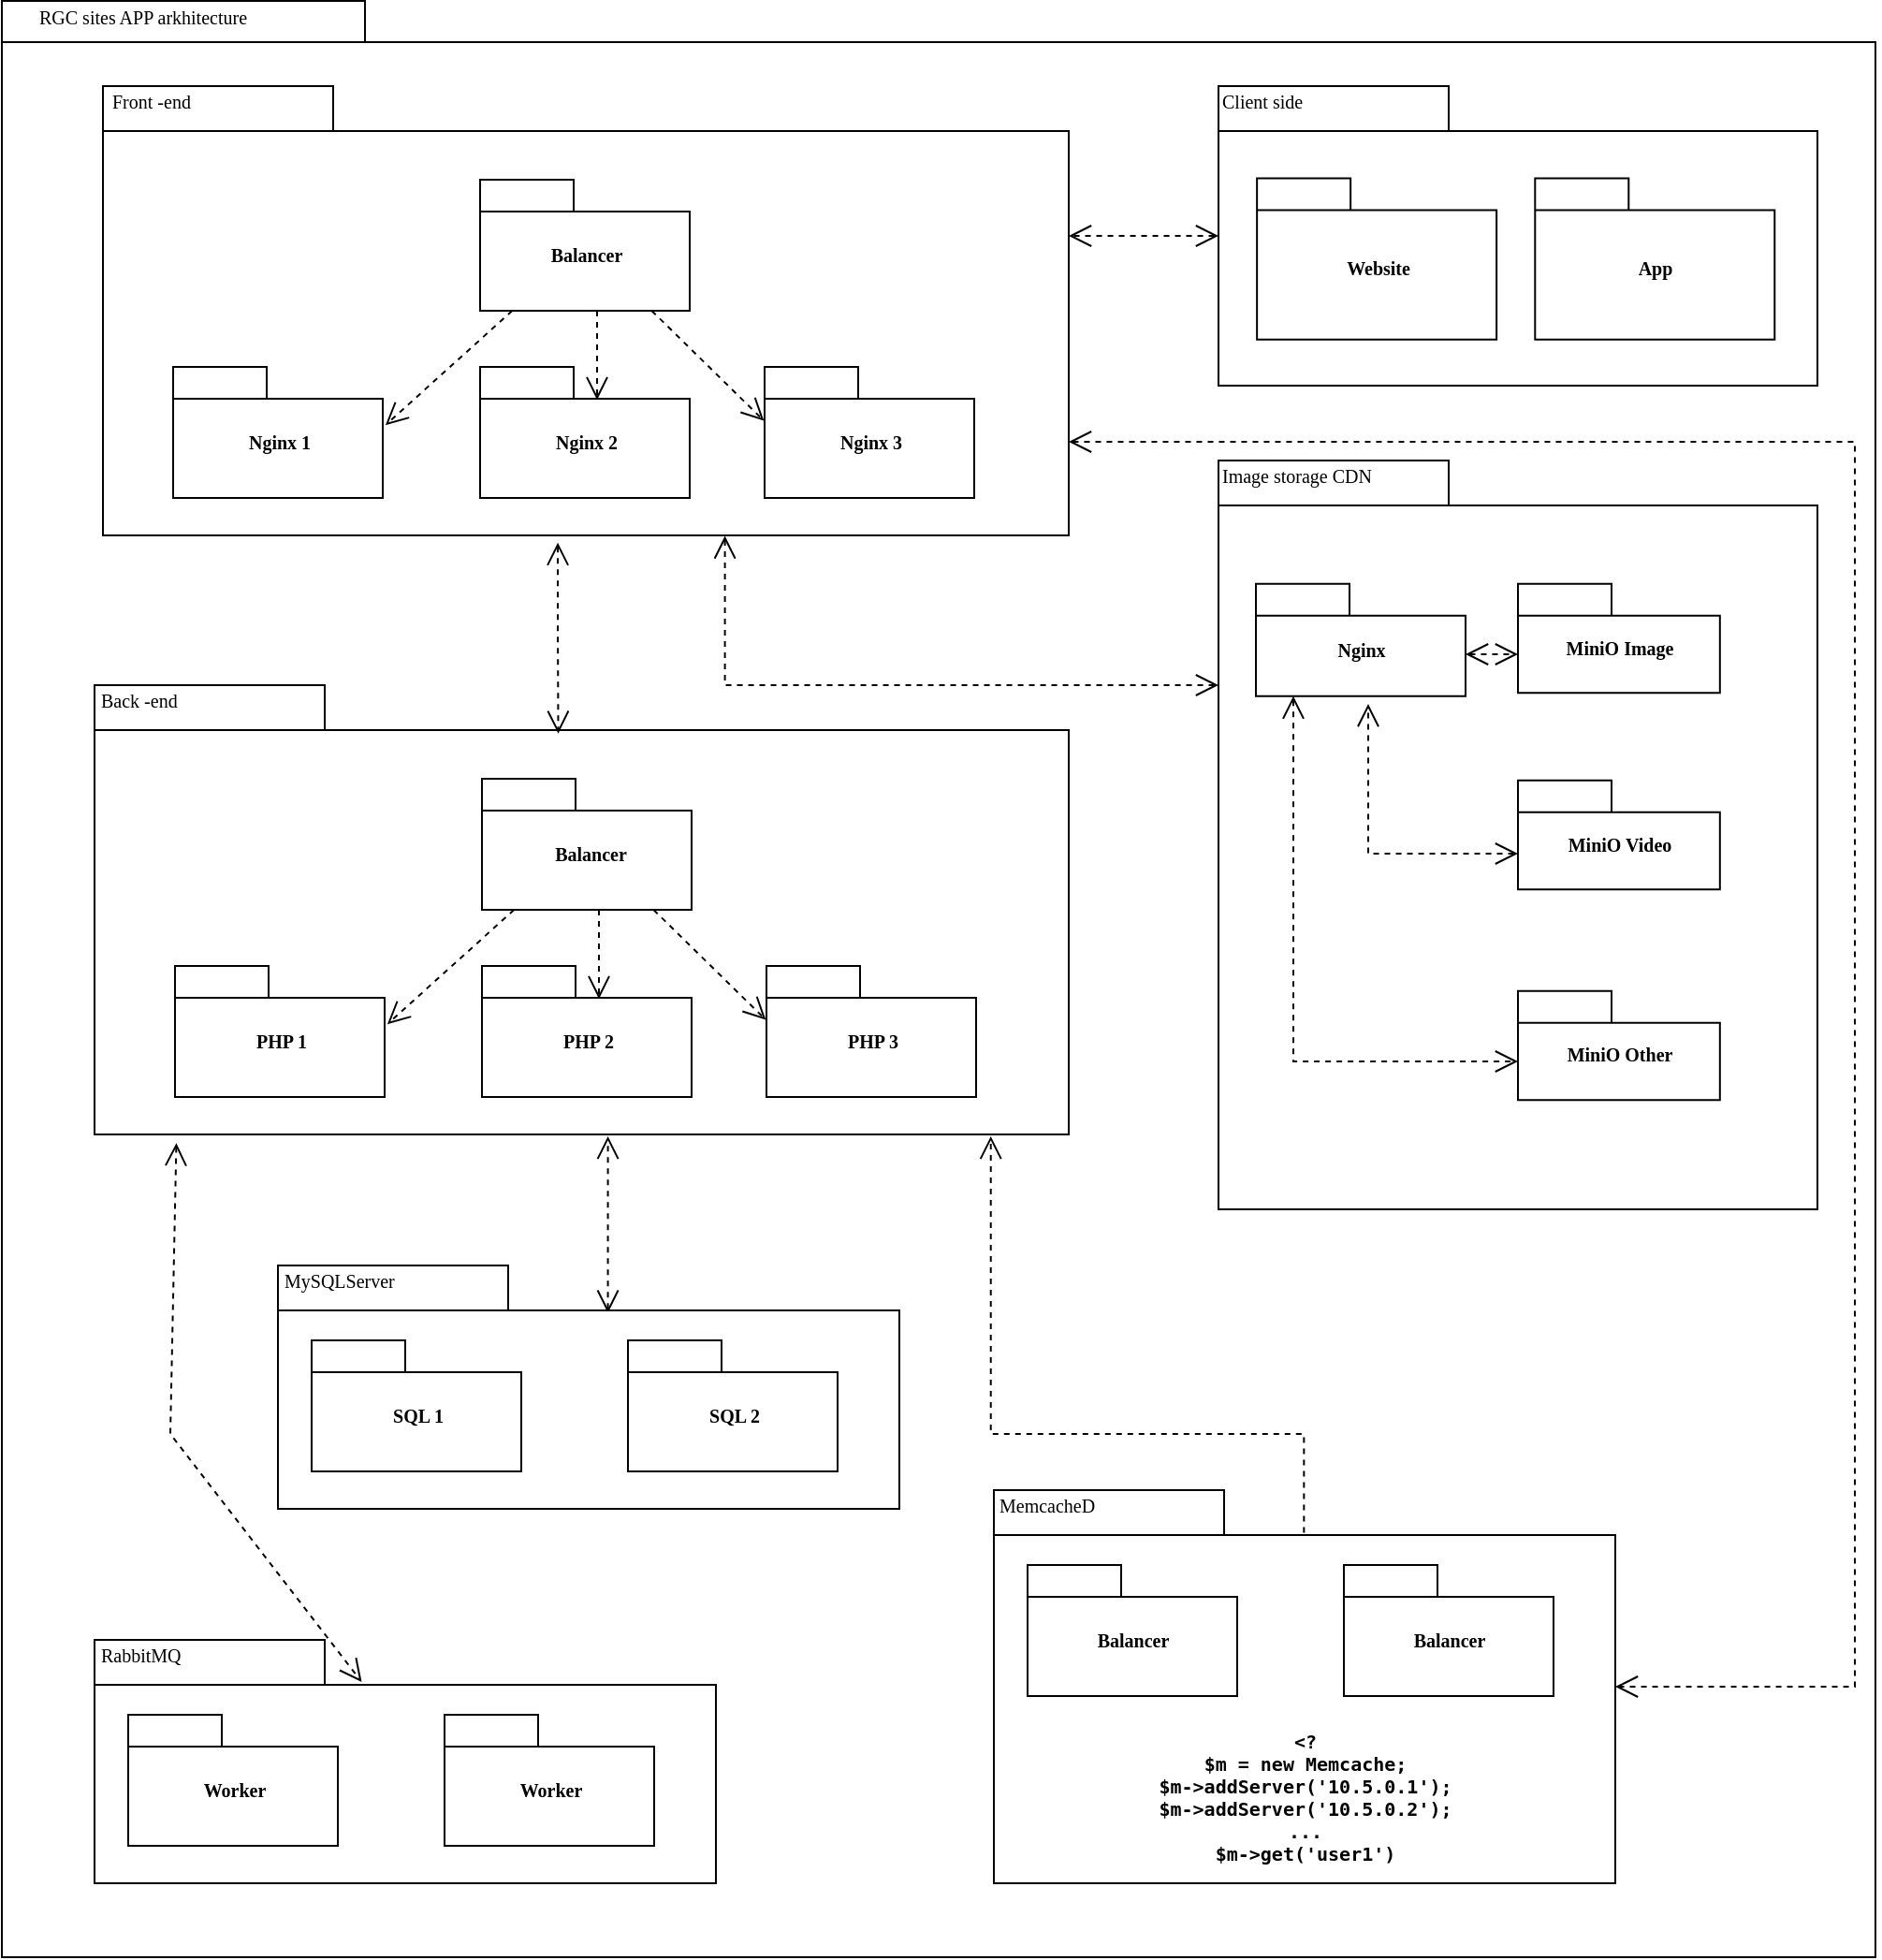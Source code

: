 <mxfile version="14.3.1" type="github">
  <diagram name="Page-1" id="b5b7bab2-c9e2-2cf4-8b2a-24fd1a2a6d21">
    <mxGraphModel dx="1598" dy="946" grid="1" gridSize="10" guides="1" tooltips="1" connect="1" arrows="1" fold="1" page="1" pageScale="1" pageWidth="827" pageHeight="1169" background="#ffffff" math="0" shadow="0">
      <root>
        <mxCell id="0" />
        <mxCell id="1" parent="0" />
        <mxCell id="6e0c8c40b5770093-72" value="" style="shape=folder;fontStyle=1;spacingTop=10;tabWidth=194;tabHeight=22;tabPosition=left;html=1;rounded=0;shadow=0;comic=0;labelBackgroundColor=none;strokeWidth=1;fillColor=none;fontFamily=Verdana;fontSize=10;align=center;" parent="1" vertex="1">
          <mxGeometry x="310" y="114.5" width="1001" height="1045" as="geometry" />
        </mxCell>
        <mxCell id="6e0c8c40b5770093-30" value="" style="group" parent="1" vertex="1" connectable="0">
          <mxGeometry x="960" y="360" width="320" height="400" as="geometry" />
        </mxCell>
        <mxCell id="6e0c8c40b5770093-24" value="" style="group" parent="6e0c8c40b5770093-30" vertex="1" connectable="0">
          <mxGeometry width="320" height="400.0" as="geometry" />
        </mxCell>
        <mxCell id="6e0c8c40b5770093-25" value="" style="shape=folder;fontStyle=1;spacingTop=10;tabWidth=123;tabHeight=24;tabPosition=left;html=1;rounded=0;shadow=0;comic=0;labelBackgroundColor=none;strokeWidth=1;fontFamily=Verdana;fontSize=10;align=center;" parent="6e0c8c40b5770093-24" vertex="1">
          <mxGeometry width="320" height="400.0" as="geometry" />
        </mxCell>
        <mxCell id="6e0c8c40b5770093-27" value="MiniO Image" style="shape=folder;fontStyle=1;spacingTop=10;tabWidth=50;tabHeight=17;tabPosition=left;html=1;rounded=0;shadow=0;comic=0;labelBackgroundColor=none;strokeWidth=1;fontFamily=Verdana;fontSize=10;align=center;" parent="6e0c8c40b5770093-24" vertex="1">
          <mxGeometry x="160" y="65.83" width="107.91" height="58.33" as="geometry" />
        </mxCell>
        <mxCell id="RUcSScGEnjRAHkHzcu0g-60" style="edgeStyle=elbowEdgeStyle;rounded=0;jumpSize=10;orthogonalLoop=1;jettySize=auto;elbow=vertical;html=1;entryX=0.25;entryY=0.325;entryDx=0;entryDy=0;entryPerimeter=0;dashed=1;startArrow=open;startFill=0;startSize=10;endArrow=open;endFill=0;endSize=10;targetPerimeterSpacing=0;strokeWidth=1;" edge="1" parent="6e0c8c40b5770093-24" source="6e0c8c40b5770093-31" target="6e0c8c40b5770093-25">
          <mxGeometry relative="1" as="geometry">
            <Array as="points">
              <mxPoint x="120" y="210" />
            </Array>
          </mxGeometry>
        </mxCell>
        <mxCell id="6e0c8c40b5770093-31" value="MiniO Video" style="shape=folder;fontStyle=1;spacingTop=10;tabWidth=50;tabHeight=17;tabPosition=left;html=1;rounded=0;shadow=0;comic=0;labelBackgroundColor=none;strokeWidth=1;fontFamily=Verdana;fontSize=10;align=center;" parent="6e0c8c40b5770093-24" vertex="1">
          <mxGeometry x="160" y="170.83" width="107.91" height="58.33" as="geometry" />
        </mxCell>
        <mxCell id="6e0c8c40b5770093-28" value="MiniO Other" style="shape=folder;fontStyle=1;spacingTop=10;tabWidth=50;tabHeight=17;tabPosition=left;html=1;rounded=0;shadow=0;comic=0;labelBackgroundColor=none;strokeWidth=1;fontFamily=Verdana;fontSize=10;align=center;" parent="6e0c8c40b5770093-24" vertex="1">
          <mxGeometry x="160" y="283.33" width="107.91" height="58.33" as="geometry" />
        </mxCell>
        <mxCell id="RUcSScGEnjRAHkHzcu0g-9" value="Image storage CDN" style="text;html=1;align=left;verticalAlign=top;spacingTop=-4;fontSize=10;fontFamily=Verdana" vertex="1" parent="6e0c8c40b5770093-24">
          <mxGeometry width="180.87" height="21.25" as="geometry" />
        </mxCell>
        <mxCell id="RUcSScGEnjRAHkHzcu0g-58" style="edgeStyle=elbowEdgeStyle;rounded=0;jumpSize=10;orthogonalLoop=1;jettySize=auto;elbow=vertical;html=1;entryX=0;entryY=0;entryDx=0;entryDy=37.665;entryPerimeter=0;dashed=1;startArrow=open;startFill=0;startSize=10;endArrow=open;endFill=0;endSize=10;targetPerimeterSpacing=0;strokeWidth=1;" edge="1" parent="6e0c8c40b5770093-24" source="RUcSScGEnjRAHkHzcu0g-56" target="6e0c8c40b5770093-27">
          <mxGeometry relative="1" as="geometry" />
        </mxCell>
        <mxCell id="RUcSScGEnjRAHkHzcu0g-59" style="edgeStyle=elbowEdgeStyle;rounded=0;jumpSize=10;orthogonalLoop=1;jettySize=auto;elbow=vertical;html=1;entryX=0;entryY=0;entryDx=0;entryDy=37.665;entryPerimeter=0;dashed=1;startArrow=open;startFill=0;startSize=10;endArrow=open;endFill=0;endSize=10;targetPerimeterSpacing=0;strokeWidth=1;" edge="1" parent="6e0c8c40b5770093-24" source="RUcSScGEnjRAHkHzcu0g-56" target="6e0c8c40b5770093-28">
          <mxGeometry relative="1" as="geometry">
            <Array as="points">
              <mxPoint x="40" y="321" />
            </Array>
          </mxGeometry>
        </mxCell>
        <mxCell id="RUcSScGEnjRAHkHzcu0g-56" value="Nginx" style="shape=folder;fontStyle=1;spacingTop=10;tabWidth=50;tabHeight=17;tabPosition=left;html=1;rounded=0;shadow=0;comic=0;labelBackgroundColor=none;strokeColor=#000000;strokeWidth=1;fillColor=#ffffff;fontFamily=Verdana;fontSize=10;fontColor=#000000;align=center;" vertex="1" parent="6e0c8c40b5770093-24">
          <mxGeometry x="20" y="65.83" width="112" height="60" as="geometry" />
        </mxCell>
        <mxCell id="6e0c8c40b5770093-67" style="edgeStyle=none;rounded=0;html=1;entryX=0.43;entryY=0.173;entryPerimeter=0;dashed=1;labelBackgroundColor=none;startFill=0;endArrow=open;endFill=0;endSize=10;fontFamily=Verdana;fontSize=10;exitX=0.084;exitY=1.019;exitDx=0;exitDy=0;exitPerimeter=0;startArrow=open;startSize=10;" parent="1" source="6e0c8c40b5770093-33" target="6e0c8c40b5770093-47" edge="1">
          <mxGeometry relative="1" as="geometry">
            <Array as="points">
              <mxPoint x="400" y="880" />
            </Array>
          </mxGeometry>
        </mxCell>
        <mxCell id="6e0c8c40b5770093-33" value="" style="shape=folder;fontStyle=1;spacingTop=10;tabWidth=123;tabHeight=24;tabPosition=left;html=1;rounded=0;shadow=0;comic=0;labelBackgroundColor=none;strokeColor=#000000;strokeWidth=1;fillColor=#ffffff;fontFamily=Verdana;fontSize=10;fontColor=#000000;align=center;" parent="1" vertex="1">
          <mxGeometry x="359.5" y="480" width="520.5" height="240" as="geometry" />
        </mxCell>
        <mxCell id="6e0c8c40b5770093-64" style="edgeStyle=elbowEdgeStyle;rounded=0;html=1;entryX=0.559;entryY=0.251;entryPerimeter=0;dashed=1;labelBackgroundColor=none;startFill=0;endArrow=open;endFill=0;endSize=10;fontFamily=Verdana;fontSize=10;" parent="1" source="6e0c8c40b5770093-42" target="6e0c8c40b5770093-44" edge="1">
          <mxGeometry relative="1" as="geometry" />
        </mxCell>
        <mxCell id="6e0c8c40b5770093-65" style="edgeStyle=none;rounded=0;html=1;dashed=1;labelBackgroundColor=none;startFill=0;endArrow=open;endFill=0;endSize=10;fontFamily=Verdana;fontSize=10;entryX=-0.003;entryY=0.411;entryPerimeter=0;" parent="1" source="6e0c8c40b5770093-42" target="6e0c8c40b5770093-45" edge="1">
          <mxGeometry relative="1" as="geometry" />
        </mxCell>
        <mxCell id="6e0c8c40b5770093-66" style="edgeStyle=none;rounded=0;html=1;dashed=1;labelBackgroundColor=none;startFill=0;endArrow=open;endFill=0;endSize=10;fontFamily=Verdana;fontSize=10;entryX=1.013;entryY=0.444;entryPerimeter=0;" parent="1" source="6e0c8c40b5770093-42" target="6e0c8c40b5770093-43" edge="1">
          <mxGeometry relative="1" as="geometry" />
        </mxCell>
        <mxCell id="6e0c8c40b5770093-42" value="&lt;div&gt;&amp;nbsp;Balancer&lt;/div&gt;" style="shape=folder;fontStyle=1;spacingTop=10;tabWidth=50;tabHeight=17;tabPosition=left;html=1;rounded=0;shadow=0;comic=0;labelBackgroundColor=none;strokeColor=#000000;strokeWidth=1;fillColor=#ffffff;fontFamily=Verdana;fontSize=10;fontColor=#000000;align=center;" parent="1" vertex="1">
          <mxGeometry x="566.5" y="530" width="112" height="70" as="geometry" />
        </mxCell>
        <mxCell id="6e0c8c40b5770093-43" value="PHP 1" style="shape=folder;fontStyle=1;spacingTop=10;tabWidth=50;tabHeight=17;tabPosition=left;html=1;rounded=0;shadow=0;comic=0;labelBackgroundColor=none;strokeColor=#000000;strokeWidth=1;fillColor=#ffffff;fontFamily=Verdana;fontSize=10;fontColor=#000000;align=center;" parent="1" vertex="1">
          <mxGeometry x="402.5" y="630" width="112" height="70" as="geometry" />
        </mxCell>
        <mxCell id="6e0c8c40b5770093-44" value="PHP 2" style="shape=folder;fontStyle=1;spacingTop=10;tabWidth=50;tabHeight=17;tabPosition=left;html=1;rounded=0;shadow=0;comic=0;labelBackgroundColor=none;strokeColor=#000000;strokeWidth=1;fillColor=#ffffff;fontFamily=Verdana;fontSize=10;fontColor=#000000;align=center;" parent="1" vertex="1">
          <mxGeometry x="566.5" y="630" width="112" height="70" as="geometry" />
        </mxCell>
        <mxCell id="6e0c8c40b5770093-45" value="PHP 3" style="shape=folder;fontStyle=1;spacingTop=10;tabWidth=50;tabHeight=17;tabPosition=left;html=1;rounded=0;shadow=0;comic=0;labelBackgroundColor=none;strokeColor=#000000;strokeWidth=1;fillColor=#ffffff;fontFamily=Verdana;fontSize=10;fontColor=#000000;align=center;" parent="1" vertex="1">
          <mxGeometry x="718.5" y="630" width="112" height="70" as="geometry" />
        </mxCell>
        <mxCell id="6e0c8c40b5770093-47" value="" style="shape=folder;fontStyle=1;spacingTop=10;tabWidth=123;tabHeight=24;tabPosition=left;html=1;rounded=0;shadow=0;comic=0;labelBackgroundColor=none;strokeWidth=1;fontFamily=Verdana;fontSize=10;align=center;" parent="1" vertex="1">
          <mxGeometry x="359.5" y="990" width="332" height="130" as="geometry" />
        </mxCell>
        <mxCell id="6e0c8c40b5770093-49" value="Worker" style="shape=folder;fontStyle=1;spacingTop=10;tabWidth=50;tabHeight=17;tabPosition=left;html=1;rounded=0;shadow=0;comic=0;labelBackgroundColor=none;strokeWidth=1;fontFamily=Verdana;fontSize=10;align=center;" parent="1" vertex="1">
          <mxGeometry x="377.5" y="1030" width="112" height="70" as="geometry" />
        </mxCell>
        <mxCell id="6e0c8c40b5770093-50" value="Worker" style="shape=folder;fontStyle=1;spacingTop=10;tabWidth=50;tabHeight=17;tabPosition=left;html=1;rounded=0;shadow=0;comic=0;labelBackgroundColor=none;strokeWidth=1;fontFamily=Verdana;fontSize=10;align=center;" parent="1" vertex="1">
          <mxGeometry x="546.5" y="1030" width="112" height="70" as="geometry" />
        </mxCell>
        <mxCell id="6e0c8c40b5770093-73" value="RGC sites APP arkhitecture" style="text;html=1;align=left;verticalAlign=top;spacingTop=-4;fontSize=10;fontFamily=Verdana" parent="1" vertex="1">
          <mxGeometry x="327.5" y="114.5" width="130" height="20" as="geometry" />
        </mxCell>
        <mxCell id="RUcSScGEnjRAHkHzcu0g-7" value="Back -end" style="text;html=1;align=left;verticalAlign=top;spacingTop=-4;fontSize=10;fontFamily=Verdana" vertex="1" parent="1">
          <mxGeometry x="360.5" y="480" width="120" height="25.5" as="geometry" />
        </mxCell>
        <mxCell id="RUcSScGEnjRAHkHzcu0g-10" value="" style="group" vertex="1" connectable="0" parent="1">
          <mxGeometry x="960" y="160" width="320" height="160" as="geometry" />
        </mxCell>
        <mxCell id="RUcSScGEnjRAHkHzcu0g-11" value="" style="shape=folder;fontStyle=1;spacingTop=10;tabWidth=123;tabHeight=24;tabPosition=left;html=1;rounded=0;shadow=0;comic=0;labelBackgroundColor=none;strokeWidth=1;fontFamily=Verdana;fontSize=10;align=center;" vertex="1" parent="RUcSScGEnjRAHkHzcu0g-10">
          <mxGeometry width="320" height="160" as="geometry" />
        </mxCell>
        <mxCell id="RUcSScGEnjRAHkHzcu0g-12" value="Website" style="shape=folder;fontStyle=1;spacingTop=10;tabWidth=50;tabHeight=17;tabPosition=left;html=1;rounded=0;shadow=0;comic=0;labelBackgroundColor=none;strokeWidth=1;fontFamily=Verdana;fontSize=10;align=center;" vertex="1" parent="RUcSScGEnjRAHkHzcu0g-10">
          <mxGeometry x="20.571" y="49.231" width="128.0" height="86.154" as="geometry" />
        </mxCell>
        <mxCell id="RUcSScGEnjRAHkHzcu0g-13" value="App" style="shape=folder;fontStyle=1;spacingTop=10;tabWidth=50;tabHeight=17;tabPosition=left;html=1;rounded=0;shadow=0;comic=0;labelBackgroundColor=none;strokeWidth=1;fontFamily=Verdana;fontSize=10;align=center;" vertex="1" parent="RUcSScGEnjRAHkHzcu0g-10">
          <mxGeometry x="169.143" y="49.231" width="128.0" height="86.154" as="geometry" />
        </mxCell>
        <mxCell id="RUcSScGEnjRAHkHzcu0g-14" value="Client side" style="text;html=1;align=left;verticalAlign=top;spacingTop=-4;fontSize=10;fontFamily=Verdana" vertex="1" parent="RUcSScGEnjRAHkHzcu0g-10">
          <mxGeometry width="102.857" height="31.385" as="geometry" />
        </mxCell>
        <mxCell id="RUcSScGEnjRAHkHzcu0g-21" style="edgeStyle=elbowEdgeStyle;rounded=0;orthogonalLoop=1;jettySize=auto;elbow=vertical;html=1;dashed=1;endArrow=open;endFill=0;endSize=10;entryX=0.644;entryY=1.001;entryDx=0;entryDy=0;entryPerimeter=0;startArrow=open;startFill=0;startSize=10;" edge="1" parent="1" source="6e0c8c40b5770093-25" target="RUcSScGEnjRAHkHzcu0g-25">
          <mxGeometry relative="1" as="geometry">
            <mxPoint x="687" y="400" as="targetPoint" />
            <mxPoint x="1040" y="480" as="sourcePoint" />
            <Array as="points">
              <mxPoint x="870" y="480" />
              <mxPoint x="650" y="480" />
              <mxPoint x="720" y="440" />
              <mxPoint x="670" y="470" />
              <mxPoint x="670" y="460" />
              <mxPoint x="950" y="460" />
              <mxPoint x="700" y="460" />
              <mxPoint x="660" y="460" />
              <mxPoint x="666" y="450" />
              <mxPoint x="680" y="460" />
              <mxPoint x="660" y="470" />
              <mxPoint x="670" y="470" />
              <mxPoint x="650" y="460" />
              <mxPoint x="850" y="460" />
            </Array>
          </mxGeometry>
        </mxCell>
        <mxCell id="RUcSScGEnjRAHkHzcu0g-36" style="edgeStyle=elbowEdgeStyle;rounded=0;orthogonalLoop=1;jettySize=auto;elbow=vertical;html=1;entryX=0.476;entryY=0.108;entryDx=0;entryDy=0;entryPerimeter=0;dashed=1;endArrow=open;endFill=0;endSize=10;startArrow=open;startFill=0;targetPerimeterSpacing=0;exitX=0.471;exitY=1.016;exitDx=0;exitDy=0;exitPerimeter=0;startSize=10;" edge="1" parent="1" source="RUcSScGEnjRAHkHzcu0g-25" target="6e0c8c40b5770093-33">
          <mxGeometry relative="1" as="geometry">
            <Array as="points">
              <mxPoint x="622" y="453" />
            </Array>
          </mxGeometry>
        </mxCell>
        <mxCell id="RUcSScGEnjRAHkHzcu0g-49" style="edgeStyle=elbowEdgeStyle;rounded=0;jumpSize=10;orthogonalLoop=1;jettySize=auto;elbow=vertical;html=1;dashed=1;startArrow=open;startFill=0;startSize=10;endArrow=open;endFill=0;endSize=10;targetPerimeterSpacing=0;strokeWidth=1;" edge="1" parent="1" source="RUcSScGEnjRAHkHzcu0g-25" target="RUcSScGEnjRAHkHzcu0g-45">
          <mxGeometry relative="1" as="geometry">
            <Array as="points">
              <mxPoint x="1300" y="350" />
              <mxPoint x="1220" y="980" />
              <mxPoint x="1300" y="630" />
              <mxPoint x="910" y="340" />
              <mxPoint x="1050" y="790" />
              <mxPoint x="1050" y="340" />
              <mxPoint x="880" y="370" />
              <mxPoint x="960" y="800" />
              <mxPoint x="910" y="320" />
              <mxPoint x="870" y="470" />
            </Array>
          </mxGeometry>
        </mxCell>
        <mxCell id="RUcSScGEnjRAHkHzcu0g-25" value="" style="shape=folder;fontStyle=1;spacingTop=10;tabWidth=123;tabHeight=24;tabPosition=left;html=1;rounded=0;shadow=0;comic=0;labelBackgroundColor=none;strokeColor=#000000;strokeWidth=1;fillColor=#ffffff;fontFamily=Verdana;fontSize=10;fontColor=#000000;align=center;" vertex="1" parent="1">
          <mxGeometry x="364" y="160" width="516" height="240" as="geometry" />
        </mxCell>
        <mxCell id="RUcSScGEnjRAHkHzcu0g-26" style="edgeStyle=elbowEdgeStyle;rounded=0;html=1;entryX=0.559;entryY=0.251;entryPerimeter=0;dashed=1;labelBackgroundColor=none;startFill=0;endArrow=open;endFill=0;endSize=10;fontFamily=Verdana;fontSize=10;" edge="1" parent="1" source="RUcSScGEnjRAHkHzcu0g-29" target="RUcSScGEnjRAHkHzcu0g-31">
          <mxGeometry relative="1" as="geometry" />
        </mxCell>
        <mxCell id="RUcSScGEnjRAHkHzcu0g-27" style="edgeStyle=none;rounded=0;html=1;dashed=1;labelBackgroundColor=none;startFill=0;endArrow=open;endFill=0;endSize=10;fontFamily=Verdana;fontSize=10;entryX=-0.003;entryY=0.411;entryPerimeter=0;" edge="1" parent="1" source="RUcSScGEnjRAHkHzcu0g-29" target="RUcSScGEnjRAHkHzcu0g-32">
          <mxGeometry relative="1" as="geometry" />
        </mxCell>
        <mxCell id="RUcSScGEnjRAHkHzcu0g-28" style="edgeStyle=none;rounded=0;html=1;dashed=1;labelBackgroundColor=none;startFill=0;endArrow=open;endFill=0;endSize=10;fontFamily=Verdana;fontSize=10;entryX=1.013;entryY=0.444;entryPerimeter=0;" edge="1" parent="1" source="RUcSScGEnjRAHkHzcu0g-29" target="RUcSScGEnjRAHkHzcu0g-30">
          <mxGeometry relative="1" as="geometry" />
        </mxCell>
        <mxCell id="RUcSScGEnjRAHkHzcu0g-29" value="&lt;div&gt;Balancer&lt;/div&gt;" style="shape=folder;fontStyle=1;spacingTop=10;tabWidth=50;tabHeight=17;tabPosition=left;html=1;rounded=0;shadow=0;comic=0;labelBackgroundColor=none;strokeColor=#000000;strokeWidth=1;fillColor=#ffffff;fontFamily=Verdana;fontSize=10;fontColor=#000000;align=center;" vertex="1" parent="1">
          <mxGeometry x="565.5" y="210" width="112" height="70" as="geometry" />
        </mxCell>
        <mxCell id="RUcSScGEnjRAHkHzcu0g-30" value="Nginx 1" style="shape=folder;fontStyle=1;spacingTop=10;tabWidth=50;tabHeight=17;tabPosition=left;html=1;rounded=0;shadow=0;comic=0;labelBackgroundColor=none;strokeColor=#000000;strokeWidth=1;fillColor=#ffffff;fontFamily=Verdana;fontSize=10;fontColor=#000000;align=center;" vertex="1" parent="1">
          <mxGeometry x="401.5" y="310" width="112" height="70" as="geometry" />
        </mxCell>
        <mxCell id="RUcSScGEnjRAHkHzcu0g-31" value="Nginx 2" style="shape=folder;fontStyle=1;spacingTop=10;tabWidth=50;tabHeight=17;tabPosition=left;html=1;rounded=0;shadow=0;comic=0;labelBackgroundColor=none;strokeColor=#000000;strokeWidth=1;fillColor=#ffffff;fontFamily=Verdana;fontSize=10;fontColor=#000000;align=center;" vertex="1" parent="1">
          <mxGeometry x="565.5" y="310" width="112" height="70" as="geometry" />
        </mxCell>
        <mxCell id="RUcSScGEnjRAHkHzcu0g-32" value="Nginx 3" style="shape=folder;fontStyle=1;spacingTop=10;tabWidth=50;tabHeight=17;tabPosition=left;html=1;rounded=0;shadow=0;comic=0;labelBackgroundColor=none;strokeColor=#000000;strokeWidth=1;fillColor=#ffffff;fontFamily=Verdana;fontSize=10;fontColor=#000000;align=center;" vertex="1" parent="1">
          <mxGeometry x="717.5" y="310" width="112" height="70" as="geometry" />
        </mxCell>
        <mxCell id="RUcSScGEnjRAHkHzcu0g-33" value="Front -end" style="text;html=1;align=left;verticalAlign=top;spacingTop=-4;fontSize=10;fontFamily=Verdana" vertex="1" parent="1">
          <mxGeometry x="366.5" y="160" width="120" height="25.5" as="geometry" />
        </mxCell>
        <mxCell id="RUcSScGEnjRAHkHzcu0g-39" style="edgeStyle=elbowEdgeStyle;rounded=0;jumpSize=10;orthogonalLoop=1;jettySize=auto;elbow=vertical;html=1;dashed=1;startArrow=open;startFill=0;startSize=10;endArrow=open;endFill=0;endSize=10;targetPerimeterSpacing=0;strokeWidth=1;" edge="1" parent="1" source="RUcSScGEnjRAHkHzcu0g-11" target="RUcSScGEnjRAHkHzcu0g-25">
          <mxGeometry relative="1" as="geometry" />
        </mxCell>
        <mxCell id="RUcSScGEnjRAHkHzcu0g-42" value="RabbitMQ" style="text;html=1;align=left;verticalAlign=top;spacingTop=-4;fontSize=10;fontFamily=Verdana" vertex="1" parent="1">
          <mxGeometry x="360.5" y="990" width="120" height="25.5" as="geometry" />
        </mxCell>
        <mxCell id="RUcSScGEnjRAHkHzcu0g-50" style="edgeStyle=elbowEdgeStyle;rounded=0;jumpSize=10;orthogonalLoop=1;jettySize=auto;elbow=vertical;html=1;entryX=0.92;entryY=1.004;entryDx=0;entryDy=0;entryPerimeter=0;dashed=1;startArrow=open;startFill=0;startSize=10;endArrow=open;endFill=0;endSize=10;targetPerimeterSpacing=0;strokeWidth=1;exitX=0.499;exitY=0.176;exitDx=0;exitDy=0;exitPerimeter=0;" edge="1" parent="1" source="RUcSScGEnjRAHkHzcu0g-45" target="6e0c8c40b5770093-33">
          <mxGeometry relative="1" as="geometry">
            <Array as="points">
              <mxPoint x="880" y="880" />
            </Array>
          </mxGeometry>
        </mxCell>
        <mxCell id="RUcSScGEnjRAHkHzcu0g-45" value="&lt;pre&gt;&lt;code&gt;&lt;br&gt;&lt;br&gt;&lt;br&gt;&lt;br&gt;&lt;br&gt;&lt;br&gt;&lt;br&gt;&lt;br&gt;&lt;br&gt;&amp;lt;?&lt;br/&gt;$m = new Memcache;&lt;br/&gt;$m-&amp;gt;addServer(&lt;b&gt;&#39;10.5.0.1&#39;&lt;/b&gt;);&lt;br/&gt;$m-&amp;gt;addServer(&lt;b&gt;&#39;10.5.0.2&#39;&lt;/b&gt;);&lt;br/&gt;...&lt;br/&gt;$m-&amp;gt;get(&#39;user1&#39;)&lt;/code&gt;&lt;/pre&gt;" style="shape=folder;fontStyle=1;spacingTop=10;tabWidth=123;tabHeight=24;tabPosition=left;html=1;rounded=0;shadow=0;comic=0;labelBackgroundColor=none;strokeWidth=1;fontFamily=Verdana;fontSize=10;align=center;" vertex="1" parent="1">
          <mxGeometry x="840" y="910" width="332" height="210" as="geometry" />
        </mxCell>
        <mxCell id="RUcSScGEnjRAHkHzcu0g-46" value="Balancer" style="shape=folder;fontStyle=1;spacingTop=10;tabWidth=50;tabHeight=17;tabPosition=left;html=1;rounded=0;shadow=0;comic=0;labelBackgroundColor=none;strokeWidth=1;fontFamily=Verdana;fontSize=10;align=center;" vertex="1" parent="1">
          <mxGeometry x="858" y="950" width="112" height="70" as="geometry" />
        </mxCell>
        <mxCell id="RUcSScGEnjRAHkHzcu0g-47" value="Balancer" style="shape=folder;fontStyle=1;spacingTop=10;tabWidth=50;tabHeight=17;tabPosition=left;html=1;rounded=0;shadow=0;comic=0;labelBackgroundColor=none;strokeWidth=1;fontFamily=Verdana;fontSize=10;align=center;" vertex="1" parent="1">
          <mxGeometry x="1027" y="950" width="112" height="70" as="geometry" />
        </mxCell>
        <mxCell id="RUcSScGEnjRAHkHzcu0g-48" value="MemcacheD" style="text;html=1;align=left;verticalAlign=top;spacingTop=-4;fontSize=10;fontFamily=Verdana" vertex="1" parent="1">
          <mxGeometry x="841" y="910" width="120" height="25.5" as="geometry" />
        </mxCell>
        <mxCell id="RUcSScGEnjRAHkHzcu0g-55" style="edgeStyle=elbowEdgeStyle;rounded=0;jumpSize=10;orthogonalLoop=1;jettySize=auto;elbow=vertical;html=1;entryX=0.527;entryY=1.004;entryDx=0;entryDy=0;entryPerimeter=0;dashed=1;startArrow=open;startFill=0;startSize=10;endArrow=open;endFill=0;endSize=10;targetPerimeterSpacing=0;strokeWidth=1;exitX=0.531;exitY=0.195;exitDx=0;exitDy=0;exitPerimeter=0;" edge="1" parent="1" source="RUcSScGEnjRAHkHzcu0g-51" target="6e0c8c40b5770093-33">
          <mxGeometry relative="1" as="geometry">
            <Array as="points">
              <mxPoint x="640" y="760" />
            </Array>
          </mxGeometry>
        </mxCell>
        <mxCell id="RUcSScGEnjRAHkHzcu0g-51" value="" style="shape=folder;fontStyle=1;spacingTop=10;tabWidth=123;tabHeight=24;tabPosition=left;html=1;rounded=0;shadow=0;comic=0;labelBackgroundColor=none;strokeWidth=1;fontFamily=Verdana;fontSize=10;align=center;" vertex="1" parent="1">
          <mxGeometry x="457.5" y="790" width="332" height="130" as="geometry" />
        </mxCell>
        <mxCell id="RUcSScGEnjRAHkHzcu0g-52" value="SQL 1" style="shape=folder;fontStyle=1;spacingTop=10;tabWidth=50;tabHeight=17;tabPosition=left;html=1;rounded=0;shadow=0;comic=0;labelBackgroundColor=none;strokeWidth=1;fontFamily=Verdana;fontSize=10;align=center;" vertex="1" parent="1">
          <mxGeometry x="475.5" y="830" width="112" height="70" as="geometry" />
        </mxCell>
        <mxCell id="RUcSScGEnjRAHkHzcu0g-53" value="SQL 2" style="shape=folder;fontStyle=1;spacingTop=10;tabWidth=50;tabHeight=17;tabPosition=left;html=1;rounded=0;shadow=0;comic=0;labelBackgroundColor=none;strokeWidth=1;fontFamily=Verdana;fontSize=10;align=center;" vertex="1" parent="1">
          <mxGeometry x="644.5" y="830" width="112" height="70" as="geometry" />
        </mxCell>
        <mxCell id="RUcSScGEnjRAHkHzcu0g-54" value="MySQLServer" style="text;html=1;align=left;verticalAlign=top;spacingTop=-4;fontSize=10;fontFamily=Verdana" vertex="1" parent="1">
          <mxGeometry x="458.5" y="790" width="120" height="25.5" as="geometry" />
        </mxCell>
      </root>
    </mxGraphModel>
  </diagram>
</mxfile>
